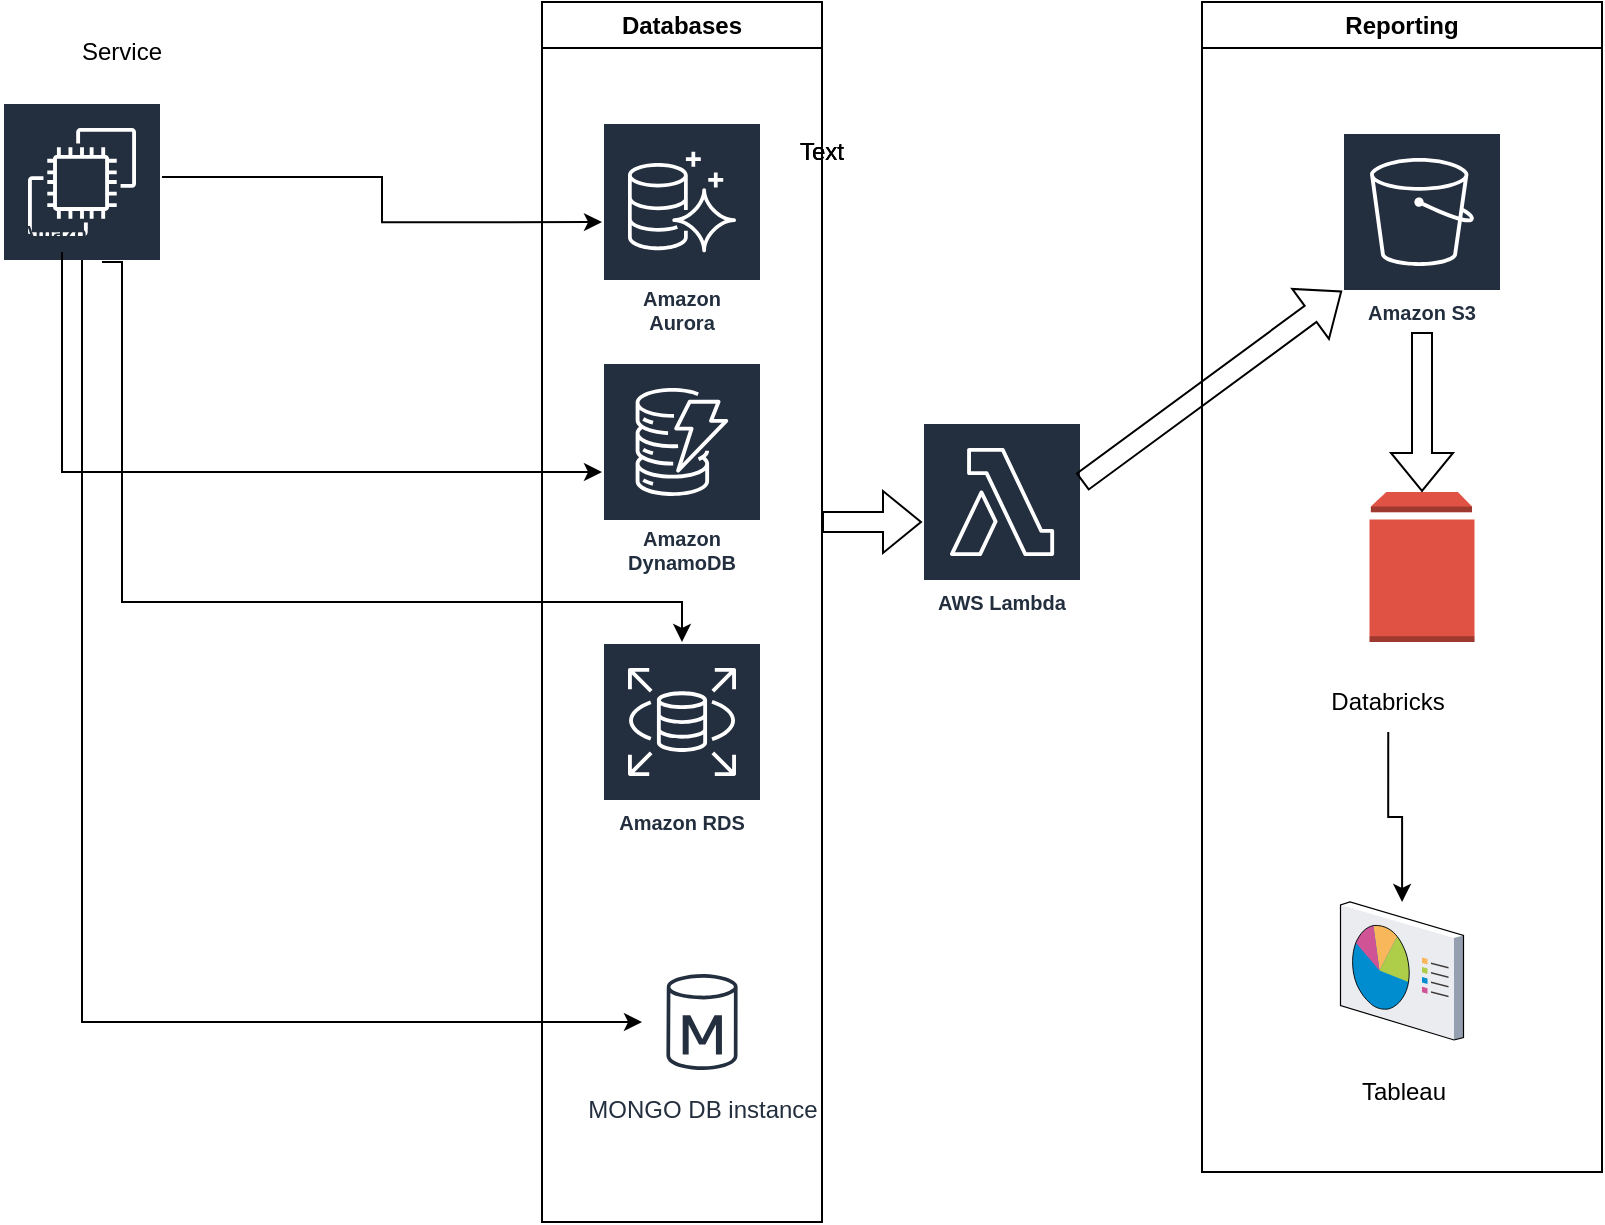 <mxfile version="24.6.5" type="github">
  <diagram name="Page-1" id="XRQ4GECNuliWfrggDBoX">
    <mxGraphModel dx="1426" dy="783" grid="1" gridSize="10" guides="1" tooltips="1" connect="1" arrows="1" fold="1" page="1" pageScale="1" pageWidth="850" pageHeight="1100" math="0" shadow="0">
      <root>
        <mxCell id="0" />
        <mxCell id="1" parent="0" />
        <mxCell id="JfxJAvXuZZpysbfQgRNr-1" value="Amazon&#xa;Aurora" style="sketch=0;outlineConnect=0;fontColor=#232F3E;gradientColor=none;strokeColor=#ffffff;fillColor=#232F3E;dashed=0;verticalLabelPosition=middle;verticalAlign=bottom;align=center;html=1;whiteSpace=wrap;fontSize=10;fontStyle=1;spacing=3;shape=mxgraph.aws4.productIcon;prIcon=mxgraph.aws4.aurora;" vertex="1" parent="1">
          <mxGeometry x="310" y="100" width="80" height="110" as="geometry" />
        </mxCell>
        <mxCell id="JfxJAvXuZZpysbfQgRNr-2" value="Amazon DynamoDB" style="sketch=0;outlineConnect=0;fontColor=#232F3E;gradientColor=none;strokeColor=#ffffff;fillColor=#232F3E;dashed=0;verticalLabelPosition=middle;verticalAlign=bottom;align=center;html=1;whiteSpace=wrap;fontSize=10;fontStyle=1;spacing=3;shape=mxgraph.aws4.productIcon;prIcon=mxgraph.aws4.dynamodb;" vertex="1" parent="1">
          <mxGeometry x="310" y="220" width="80" height="110" as="geometry" />
        </mxCell>
        <mxCell id="JfxJAvXuZZpysbfQgRNr-3" value="Amazon RDS" style="sketch=0;outlineConnect=0;fontColor=#232F3E;gradientColor=none;strokeColor=#ffffff;fillColor=#232F3E;dashed=0;verticalLabelPosition=middle;verticalAlign=bottom;align=center;html=1;whiteSpace=wrap;fontSize=10;fontStyle=1;spacing=3;shape=mxgraph.aws4.productIcon;prIcon=mxgraph.aws4.rds;" vertex="1" parent="1">
          <mxGeometry x="310" y="360" width="80" height="100" as="geometry" />
        </mxCell>
        <mxCell id="JfxJAvXuZZpysbfQgRNr-4" value="AWS Lambda" style="sketch=0;outlineConnect=0;fontColor=#232F3E;gradientColor=none;strokeColor=#ffffff;fillColor=#232F3E;dashed=0;verticalLabelPosition=middle;verticalAlign=bottom;align=center;html=1;whiteSpace=wrap;fontSize=10;fontStyle=1;spacing=3;shape=mxgraph.aws4.productIcon;prIcon=mxgraph.aws4.lambda;" vertex="1" parent="1">
          <mxGeometry x="470" y="250" width="80" height="100" as="geometry" />
        </mxCell>
        <mxCell id="JfxJAvXuZZpysbfQgRNr-10" style="edgeStyle=orthogonalEdgeStyle;rounded=0;orthogonalLoop=1;jettySize=auto;html=1;entryX=0;entryY=0.455;entryDx=0;entryDy=0;entryPerimeter=0;" edge="1" parent="1" source="JfxJAvXuZZpysbfQgRNr-5" target="JfxJAvXuZZpysbfQgRNr-1">
          <mxGeometry relative="1" as="geometry">
            <mxPoint x="150" y="150" as="targetPoint" />
          </mxGeometry>
        </mxCell>
        <mxCell id="JfxJAvXuZZpysbfQgRNr-13" style="edgeStyle=orthogonalEdgeStyle;rounded=0;orthogonalLoop=1;jettySize=auto;html=1;" edge="1" parent="1" source="JfxJAvXuZZpysbfQgRNr-5" target="JfxJAvXuZZpysbfQgRNr-6">
          <mxGeometry relative="1" as="geometry">
            <Array as="points">
              <mxPoint x="50" y="550" />
            </Array>
          </mxGeometry>
        </mxCell>
        <mxCell id="JfxJAvXuZZpysbfQgRNr-14" style="edgeStyle=orthogonalEdgeStyle;rounded=0;orthogonalLoop=1;jettySize=auto;html=1;exitX=0.625;exitY=1.067;exitDx=0;exitDy=0;exitPerimeter=0;" edge="1" parent="1" source="JfxJAvXuZZpysbfQgRNr-5" target="JfxJAvXuZZpysbfQgRNr-3">
          <mxGeometry relative="1" as="geometry">
            <mxPoint x="-20" y="417.5" as="sourcePoint" />
            <mxPoint x="230" y="580" as="targetPoint" />
            <Array as="points">
              <mxPoint x="70" y="340" />
              <mxPoint x="350" y="340" />
            </Array>
          </mxGeometry>
        </mxCell>
        <mxCell id="JfxJAvXuZZpysbfQgRNr-5" value="Amazon EC2" style="sketch=0;outlineConnect=0;fontColor=#232F3E;gradientColor=none;strokeColor=#ffffff;fillColor=#232F3E;dashed=0;verticalLabelPosition=middle;verticalAlign=bottom;align=center;html=1;whiteSpace=wrap;fontSize=10;fontStyle=1;spacing=3;shape=mxgraph.aws4.productIcon;prIcon=mxgraph.aws4.ec2;" vertex="1" parent="1">
          <mxGeometry x="10" y="90" width="80" height="75" as="geometry" />
        </mxCell>
        <mxCell id="JfxJAvXuZZpysbfQgRNr-6" value="MONGO DB instance" style="sketch=0;outlineConnect=0;fontColor=#232F3E;gradientColor=none;strokeColor=#232F3E;fillColor=#ffffff;dashed=0;verticalLabelPosition=bottom;verticalAlign=top;align=center;html=1;fontSize=12;fontStyle=0;aspect=fixed;shape=mxgraph.aws4.resourceIcon;resIcon=mxgraph.aws4.db_instance;" vertex="1" parent="1">
          <mxGeometry x="330" y="520" width="60" height="60" as="geometry" />
        </mxCell>
        <mxCell id="JfxJAvXuZZpysbfQgRNr-11" style="edgeStyle=orthogonalEdgeStyle;rounded=0;orthogonalLoop=1;jettySize=auto;html=1;" edge="1" parent="1" source="JfxJAvXuZZpysbfQgRNr-5" target="JfxJAvXuZZpysbfQgRNr-2">
          <mxGeometry relative="1" as="geometry">
            <mxPoint x="180" y="320" as="targetPoint" />
            <mxPoint x="-40" y="368" as="sourcePoint" />
            <Array as="points">
              <mxPoint x="40" y="275" />
            </Array>
          </mxGeometry>
        </mxCell>
        <mxCell id="JfxJAvXuZZpysbfQgRNr-15" value="Databases" style="swimlane;whiteSpace=wrap;html=1;" vertex="1" parent="1">
          <mxGeometry x="280" y="40" width="140" height="610" as="geometry" />
        </mxCell>
        <mxCell id="JfxJAvXuZZpysbfQgRNr-16" value="" style="shape=flexArrow;endArrow=classic;html=1;rounded=0;" edge="1" parent="1" target="JfxJAvXuZZpysbfQgRNr-4">
          <mxGeometry width="50" height="50" relative="1" as="geometry">
            <mxPoint x="420" y="300" as="sourcePoint" />
            <mxPoint x="450" y="260" as="targetPoint" />
          </mxGeometry>
        </mxCell>
        <mxCell id="JfxJAvXuZZpysbfQgRNr-17" value="Reporting" style="swimlane;whiteSpace=wrap;html=1;" vertex="1" parent="1">
          <mxGeometry x="610" y="40" width="200" height="585" as="geometry" />
        </mxCell>
        <mxCell id="JfxJAvXuZZpysbfQgRNr-18" value="Amazon S3" style="sketch=0;outlineConnect=0;fontColor=#232F3E;gradientColor=none;strokeColor=#ffffff;fillColor=#232F3E;dashed=0;verticalLabelPosition=middle;verticalAlign=bottom;align=center;html=1;whiteSpace=wrap;fontSize=10;fontStyle=1;spacing=3;shape=mxgraph.aws4.productIcon;prIcon=mxgraph.aws4.s3;" vertex="1" parent="JfxJAvXuZZpysbfQgRNr-17">
          <mxGeometry x="70" y="65" width="80" height="100" as="geometry" />
        </mxCell>
        <mxCell id="JfxJAvXuZZpysbfQgRNr-20" value="" style="outlineConnect=0;dashed=0;verticalLabelPosition=bottom;verticalAlign=top;align=center;html=1;shape=mxgraph.aws3.volume;fillColor=#E05243;gradientColor=none;" vertex="1" parent="JfxJAvXuZZpysbfQgRNr-17">
          <mxGeometry x="83.75" y="245" width="52.5" height="75" as="geometry" />
        </mxCell>
        <mxCell id="JfxJAvXuZZpysbfQgRNr-34" style="edgeStyle=orthogonalEdgeStyle;rounded=0;orthogonalLoop=1;jettySize=auto;html=1;exitX=0.5;exitY=1;exitDx=0;exitDy=0;" edge="1" parent="JfxJAvXuZZpysbfQgRNr-17" source="JfxJAvXuZZpysbfQgRNr-21" target="JfxJAvXuZZpysbfQgRNr-29">
          <mxGeometry relative="1" as="geometry" />
        </mxCell>
        <mxCell id="JfxJAvXuZZpysbfQgRNr-21" value="Databricks" style="text;html=1;align=center;verticalAlign=middle;whiteSpace=wrap;rounded=0;" vertex="1" parent="JfxJAvXuZZpysbfQgRNr-17">
          <mxGeometry x="50" y="335" width="86.25" height="30" as="geometry" />
        </mxCell>
        <mxCell id="JfxJAvXuZZpysbfQgRNr-29" value="" style="verticalLabelPosition=bottom;sketch=0;aspect=fixed;html=1;verticalAlign=top;strokeColor=none;align=center;outlineConnect=0;shape=mxgraph.citrix.reporting;" vertex="1" parent="JfxJAvXuZZpysbfQgRNr-17">
          <mxGeometry x="69.25" y="450" width="61.5" height="69" as="geometry" />
        </mxCell>
        <mxCell id="JfxJAvXuZZpysbfQgRNr-31" value="" style="shape=flexArrow;endArrow=classic;html=1;rounded=0;entryX=0.5;entryY=0;entryDx=0;entryDy=0;entryPerimeter=0;" edge="1" parent="JfxJAvXuZZpysbfQgRNr-17" source="JfxJAvXuZZpysbfQgRNr-18" target="JfxJAvXuZZpysbfQgRNr-20">
          <mxGeometry width="50" height="50" relative="1" as="geometry">
            <mxPoint x="100" y="235" as="sourcePoint" />
            <mxPoint x="150" y="185" as="targetPoint" />
          </mxGeometry>
        </mxCell>
        <mxCell id="JfxJAvXuZZpysbfQgRNr-35" value="Tableau" style="text;html=1;align=center;verticalAlign=middle;whiteSpace=wrap;rounded=0;" vertex="1" parent="JfxJAvXuZZpysbfQgRNr-17">
          <mxGeometry x="70.75" y="530" width="60" height="30" as="geometry" />
        </mxCell>
        <mxCell id="JfxJAvXuZZpysbfQgRNr-19" value="" style="shape=flexArrow;endArrow=classic;html=1;rounded=0;" edge="1" parent="1" target="JfxJAvXuZZpysbfQgRNr-18">
          <mxGeometry width="50" height="50" relative="1" as="geometry">
            <mxPoint x="550" y="280" as="sourcePoint" />
            <mxPoint x="600" y="230" as="targetPoint" />
          </mxGeometry>
        </mxCell>
        <mxCell id="JfxJAvXuZZpysbfQgRNr-24" value="Text" style="text;html=1;align=center;verticalAlign=middle;whiteSpace=wrap;rounded=0;" vertex="1" parent="1">
          <mxGeometry x="390" y="100" width="60" height="30" as="geometry" />
        </mxCell>
        <mxCell id="JfxJAvXuZZpysbfQgRNr-25" value="Text" style="text;html=1;align=center;verticalAlign=middle;whiteSpace=wrap;rounded=0;" vertex="1" parent="1">
          <mxGeometry x="390" y="100" width="60" height="30" as="geometry" />
        </mxCell>
        <mxCell id="JfxJAvXuZZpysbfQgRNr-26" value="Text" style="text;html=1;align=center;verticalAlign=middle;whiteSpace=wrap;rounded=0;" vertex="1" parent="1">
          <mxGeometry x="390" y="100" width="60" height="30" as="geometry" />
        </mxCell>
        <mxCell id="JfxJAvXuZZpysbfQgRNr-27" value="Service" style="text;html=1;align=center;verticalAlign=middle;whiteSpace=wrap;rounded=0;" vertex="1" parent="1">
          <mxGeometry x="40" y="50" width="60" height="30" as="geometry" />
        </mxCell>
      </root>
    </mxGraphModel>
  </diagram>
</mxfile>
